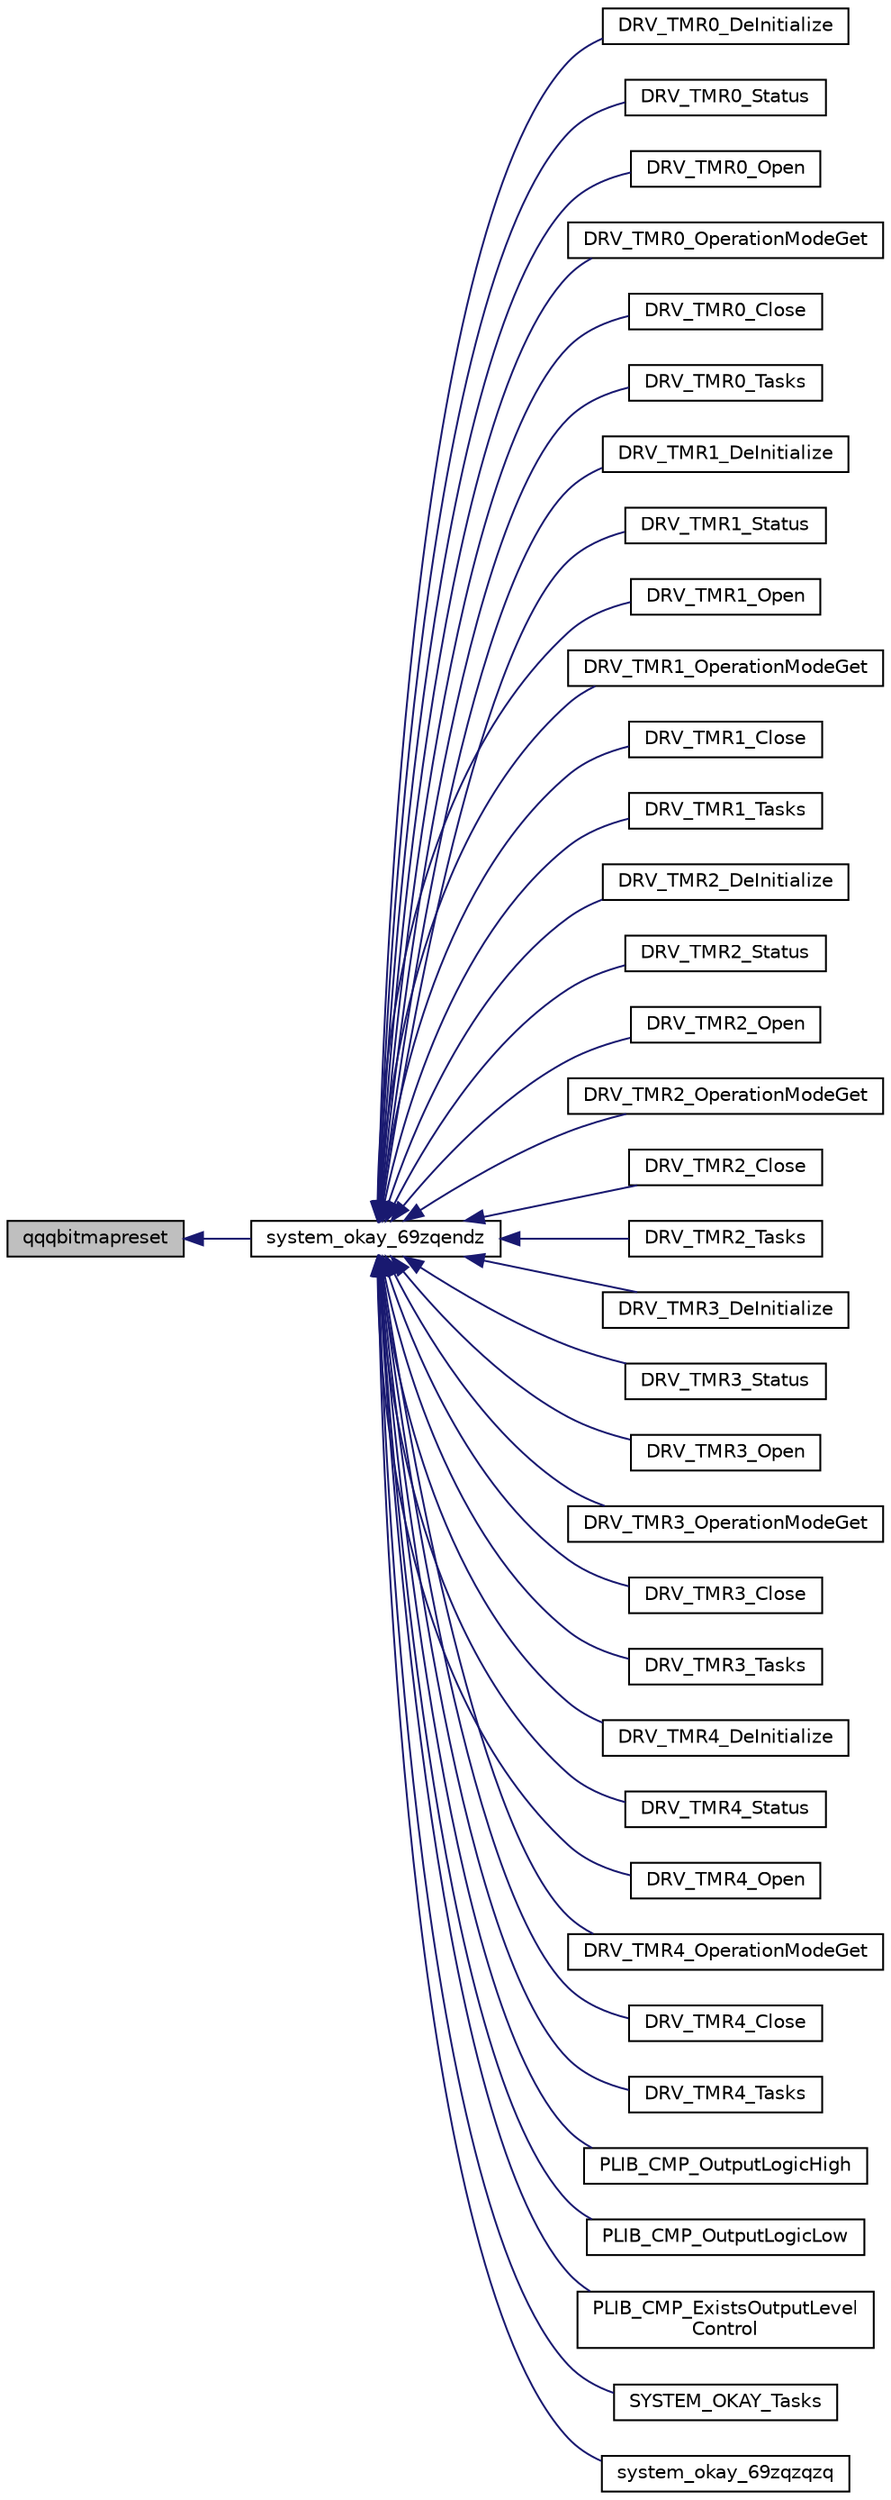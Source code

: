 digraph "qqqbitmapreset"
{
  edge [fontname="Helvetica",fontsize="10",labelfontname="Helvetica",labelfontsize="10"];
  node [fontname="Helvetica",fontsize="10",shape=record];
  rankdir="LR";
  Node6487 [label="qqqbitmapreset",height=0.2,width=0.4,color="black", fillcolor="grey75", style="filled", fontcolor="black"];
  Node6487 -> Node6488 [dir="back",color="midnightblue",fontsize="10",style="solid",fontname="Helvetica"];
  Node6488 [label="system_okay_69zqendz",height=0.2,width=0.4,color="black", fillcolor="white", style="filled",URL="$inszt__system__okay_8c.html#ab87233a1179bccb66e8e7c5619b53047"];
  Node6488 -> Node6489 [dir="back",color="midnightblue",fontsize="10",style="solid",fontname="Helvetica"];
  Node6489 [label="DRV_TMR0_DeInitialize",height=0.2,width=0.4,color="black", fillcolor="white", style="filled",URL="$inszt__system__okay_8c.html#ac35e22ce2277246569aa15a0142f42de"];
  Node6488 -> Node6490 [dir="back",color="midnightblue",fontsize="10",style="solid",fontname="Helvetica"];
  Node6490 [label="DRV_TMR0_Status",height=0.2,width=0.4,color="black", fillcolor="white", style="filled",URL="$inszt__system__okay_8c.html#aa0b45abb3787c0b80fba63077983fda6"];
  Node6488 -> Node6491 [dir="back",color="midnightblue",fontsize="10",style="solid",fontname="Helvetica"];
  Node6491 [label="DRV_TMR0_Open",height=0.2,width=0.4,color="black", fillcolor="white", style="filled",URL="$inszt__system__okay_8c.html#a6185be0b1acc5308100e9c168c6d9882"];
  Node6488 -> Node6492 [dir="back",color="midnightblue",fontsize="10",style="solid",fontname="Helvetica"];
  Node6492 [label="DRV_TMR0_OperationModeGet",height=0.2,width=0.4,color="black", fillcolor="white", style="filled",URL="$inszt__system__okay_8c.html#a75154e72363837310412c5f0f77ca99b"];
  Node6488 -> Node6493 [dir="back",color="midnightblue",fontsize="10",style="solid",fontname="Helvetica"];
  Node6493 [label="DRV_TMR0_Close",height=0.2,width=0.4,color="black", fillcolor="white", style="filled",URL="$inszt__system__okay_8c.html#a32eae35a1e64a44969e70c746ec9cdc2"];
  Node6488 -> Node6494 [dir="back",color="midnightblue",fontsize="10",style="solid",fontname="Helvetica"];
  Node6494 [label="DRV_TMR0_Tasks",height=0.2,width=0.4,color="black", fillcolor="white", style="filled",URL="$inszt__system__okay_8c.html#a074ed24077060483c762988f726d23e9"];
  Node6488 -> Node6495 [dir="back",color="midnightblue",fontsize="10",style="solid",fontname="Helvetica"];
  Node6495 [label="DRV_TMR1_DeInitialize",height=0.2,width=0.4,color="black", fillcolor="white", style="filled",URL="$inszt__system__okay_8c.html#abf7739f5097a1ceff5268ea070a35c9e"];
  Node6488 -> Node6496 [dir="back",color="midnightblue",fontsize="10",style="solid",fontname="Helvetica"];
  Node6496 [label="DRV_TMR1_Status",height=0.2,width=0.4,color="black", fillcolor="white", style="filled",URL="$inszt__system__okay_8c.html#af0b509a65d0cc40830845f905e72f383"];
  Node6488 -> Node6497 [dir="back",color="midnightblue",fontsize="10",style="solid",fontname="Helvetica"];
  Node6497 [label="DRV_TMR1_Open",height=0.2,width=0.4,color="black", fillcolor="white", style="filled",URL="$inszt__system__okay_8c.html#ac23662f1a2e62aff3d8576b4fb403b5e"];
  Node6488 -> Node6498 [dir="back",color="midnightblue",fontsize="10",style="solid",fontname="Helvetica"];
  Node6498 [label="DRV_TMR1_OperationModeGet",height=0.2,width=0.4,color="black", fillcolor="white", style="filled",URL="$inszt__system__okay_8c.html#a2ddcb52c248a14db2f5d3cc2b8396b4d"];
  Node6488 -> Node6499 [dir="back",color="midnightblue",fontsize="10",style="solid",fontname="Helvetica"];
  Node6499 [label="DRV_TMR1_Close",height=0.2,width=0.4,color="black", fillcolor="white", style="filled",URL="$inszt__system__okay_8c.html#a6a5cde4bb2a1f040394eff6085aa1d59"];
  Node6488 -> Node6500 [dir="back",color="midnightblue",fontsize="10",style="solid",fontname="Helvetica"];
  Node6500 [label="DRV_TMR1_Tasks",height=0.2,width=0.4,color="black", fillcolor="white", style="filled",URL="$inszt__system__okay_8c.html#a0c01e1083b80ad88b2bc0fae758b1f0e"];
  Node6488 -> Node6501 [dir="back",color="midnightblue",fontsize="10",style="solid",fontname="Helvetica"];
  Node6501 [label="DRV_TMR2_DeInitialize",height=0.2,width=0.4,color="black", fillcolor="white", style="filled",URL="$inszt__system__okay_8c.html#a0aa800750e31f5d3aea0afcd7faa41fe"];
  Node6488 -> Node6502 [dir="back",color="midnightblue",fontsize="10",style="solid",fontname="Helvetica"];
  Node6502 [label="DRV_TMR2_Status",height=0.2,width=0.4,color="black", fillcolor="white", style="filled",URL="$inszt__system__okay_8c.html#ab66021f387d5cbb3e7ab20b7718aa773"];
  Node6488 -> Node6503 [dir="back",color="midnightblue",fontsize="10",style="solid",fontname="Helvetica"];
  Node6503 [label="DRV_TMR2_Open",height=0.2,width=0.4,color="black", fillcolor="white", style="filled",URL="$inszt__system__okay_8c.html#ae3ec2e7d926f1dfcf4d5b4ec3f4452b1"];
  Node6488 -> Node6504 [dir="back",color="midnightblue",fontsize="10",style="solid",fontname="Helvetica"];
  Node6504 [label="DRV_TMR2_OperationModeGet",height=0.2,width=0.4,color="black", fillcolor="white", style="filled",URL="$inszt__system__okay_8c.html#aaec612bc5ca6823e226aa9e168f0f7e4"];
  Node6488 -> Node6505 [dir="back",color="midnightblue",fontsize="10",style="solid",fontname="Helvetica"];
  Node6505 [label="DRV_TMR2_Close",height=0.2,width=0.4,color="black", fillcolor="white", style="filled",URL="$inszt__system__okay_8c.html#a5ad44e5f36f8a566c396331e7c08c15d"];
  Node6488 -> Node6506 [dir="back",color="midnightblue",fontsize="10",style="solid",fontname="Helvetica"];
  Node6506 [label="DRV_TMR2_Tasks",height=0.2,width=0.4,color="black", fillcolor="white", style="filled",URL="$inszt__system__okay_8c.html#a4cae103296c260a0cacd0bfbb02abec6"];
  Node6488 -> Node6507 [dir="back",color="midnightblue",fontsize="10",style="solid",fontname="Helvetica"];
  Node6507 [label="DRV_TMR3_DeInitialize",height=0.2,width=0.4,color="black", fillcolor="white", style="filled",URL="$inszt__system__okay_8c.html#a51119949a1b0dc2ade9d15cd3eef3cf9"];
  Node6488 -> Node6508 [dir="back",color="midnightblue",fontsize="10",style="solid",fontname="Helvetica"];
  Node6508 [label="DRV_TMR3_Status",height=0.2,width=0.4,color="black", fillcolor="white", style="filled",URL="$inszt__system__okay_8c.html#ab337820f2261ee63bfbdbe91f999de92"];
  Node6488 -> Node6509 [dir="back",color="midnightblue",fontsize="10",style="solid",fontname="Helvetica"];
  Node6509 [label="DRV_TMR3_Open",height=0.2,width=0.4,color="black", fillcolor="white", style="filled",URL="$inszt__system__okay_8c.html#a14def85d2721c6fe7a0f52e5da985745"];
  Node6488 -> Node6510 [dir="back",color="midnightblue",fontsize="10",style="solid",fontname="Helvetica"];
  Node6510 [label="DRV_TMR3_OperationModeGet",height=0.2,width=0.4,color="black", fillcolor="white", style="filled",URL="$inszt__system__okay_8c.html#aba3d374b5742c8fed77fb9c5125906e8"];
  Node6488 -> Node6511 [dir="back",color="midnightblue",fontsize="10",style="solid",fontname="Helvetica"];
  Node6511 [label="DRV_TMR3_Close",height=0.2,width=0.4,color="black", fillcolor="white", style="filled",URL="$inszt__system__okay_8c.html#a5dd9fa4b5c96ae83f17ed22952b3526b"];
  Node6488 -> Node6512 [dir="back",color="midnightblue",fontsize="10",style="solid",fontname="Helvetica"];
  Node6512 [label="DRV_TMR3_Tasks",height=0.2,width=0.4,color="black", fillcolor="white", style="filled",URL="$inszt__system__okay_8c.html#ac4622292b2dab66f9b5ae9778db08478"];
  Node6488 -> Node6513 [dir="back",color="midnightblue",fontsize="10",style="solid",fontname="Helvetica"];
  Node6513 [label="DRV_TMR4_DeInitialize",height=0.2,width=0.4,color="black", fillcolor="white", style="filled",URL="$inszt__system__okay_8c.html#a24315793d9553d184024aea496534bc5"];
  Node6488 -> Node6514 [dir="back",color="midnightblue",fontsize="10",style="solid",fontname="Helvetica"];
  Node6514 [label="DRV_TMR4_Status",height=0.2,width=0.4,color="black", fillcolor="white", style="filled",URL="$inszt__system__okay_8c.html#aeb55a9257642cf221bcb641b25033668"];
  Node6488 -> Node6515 [dir="back",color="midnightblue",fontsize="10",style="solid",fontname="Helvetica"];
  Node6515 [label="DRV_TMR4_Open",height=0.2,width=0.4,color="black", fillcolor="white", style="filled",URL="$inszt__system__okay_8c.html#a6e2c39c5a9d8b23859be0e673b43b1b9"];
  Node6488 -> Node6516 [dir="back",color="midnightblue",fontsize="10",style="solid",fontname="Helvetica"];
  Node6516 [label="DRV_TMR4_OperationModeGet",height=0.2,width=0.4,color="black", fillcolor="white", style="filled",URL="$inszt__system__okay_8c.html#ad47780c4b3a36ef4f64841b0106a751d"];
  Node6488 -> Node6517 [dir="back",color="midnightblue",fontsize="10",style="solid",fontname="Helvetica"];
  Node6517 [label="DRV_TMR4_Close",height=0.2,width=0.4,color="black", fillcolor="white", style="filled",URL="$inszt__system__okay_8c.html#abca98245dd4f6348cc96c19911fa2f7f"];
  Node6488 -> Node6518 [dir="back",color="midnightblue",fontsize="10",style="solid",fontname="Helvetica"];
  Node6518 [label="DRV_TMR4_Tasks",height=0.2,width=0.4,color="black", fillcolor="white", style="filled",URL="$inszt__system__okay_8c.html#a97a4bb302673812056f8ad54ea70b59e"];
  Node6488 -> Node6519 [dir="back",color="midnightblue",fontsize="10",style="solid",fontname="Helvetica"];
  Node6519 [label="PLIB_CMP_OutputLogicHigh",height=0.2,width=0.4,color="black", fillcolor="white", style="filled",URL="$inszt__system__okay_8c.html#a4617327e8049cc5e084c2fcf75d0c26e"];
  Node6488 -> Node6520 [dir="back",color="midnightblue",fontsize="10",style="solid",fontname="Helvetica"];
  Node6520 [label="PLIB_CMP_OutputLogicLow",height=0.2,width=0.4,color="black", fillcolor="white", style="filled",URL="$inszt__system__okay_8c.html#a1c208365def9defbefade1e028f9af6b"];
  Node6488 -> Node6521 [dir="back",color="midnightblue",fontsize="10",style="solid",fontname="Helvetica"];
  Node6521 [label="PLIB_CMP_ExistsOutputLevel\lControl",height=0.2,width=0.4,color="black", fillcolor="white", style="filled",URL="$inszt__system__okay_8c.html#ae76012517a1b558a425081b8c4eb07a0"];
  Node6488 -> Node6522 [dir="back",color="midnightblue",fontsize="10",style="solid",fontname="Helvetica"];
  Node6522 [label="SYSTEM_OKAY_Tasks",height=0.2,width=0.4,color="black", fillcolor="white", style="filled",URL="$system__okay_8h.html#a8453de21018efd706e7eb817defceb65"];
  Node6488 -> Node6523 [dir="back",color="midnightblue",fontsize="10",style="solid",fontname="Helvetica"];
  Node6523 [label="system_okay_69zqzqzq",height=0.2,width=0.4,color="black", fillcolor="white", style="filled",URL="$inszt__system__okay_8c.html#a2ba19e0be300d999c4f2e00f617c42b5"];
}
